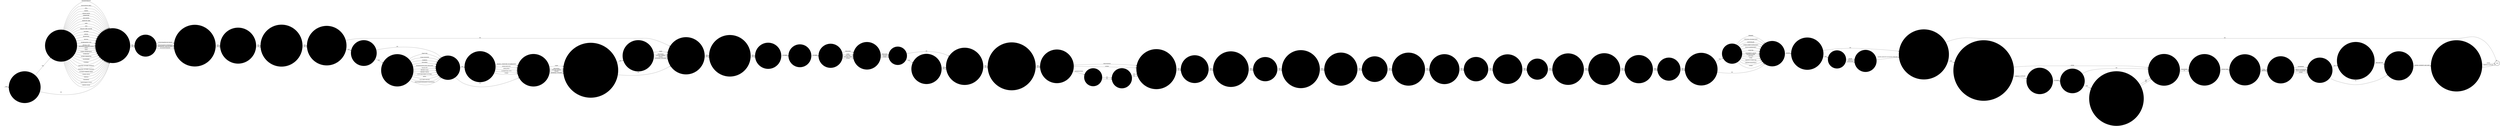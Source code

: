 digraph OLD_HOSTAGE {  rankdir=LR;
  node [shape = circle];
  START_NODE [label="", shape=none];
  START_NODE -> 44318 [label = "start"];
  END_NODE [label="END", shape="doublecircle"];
  44137 [label = "WAS A HOSTAGE NEGOTIATION ADVISER PRESENT", style="filled", color="#DDD"];
  44137 -> 44365 [label = "YES", style="filled", color="#DDD"];
  44137 -> 44365 [label = "NO", style="filled", color="#DDD"];
  44210 [label = "WERE IMB MEMBERS PRESENT", style="filled", color="#DDD"];
  44210 -> 44452 [label = "YES", style="filled", color="#DDD"];
  44210 -> 44452 [label = "NO", style="filled", color="#DDD"];
  44213 [label = "ESTIMATED COST OF DAMAGE", style="filled", color="#DDD"];
  44213 -> 44293 [label = "ENTER AMOUNT IN POUND STERLING", style="filled", color="#DDD"];
  44218 [label = "DID INJURIES RESULT IN DETENTION IN OUTSIDE HOSPITAL AS AN IN-PATIENT", style="filled", color="#DDD"];
  44218 -> 44235 [label = "YES", style="filled", color="#DDD"];
  44218 -> 44347 [label = "NO", style="filled", color="#DDD"];
  44234 [label = "HAS ANY PROSECUTION TAKEN PLACE OR IS ANY PENDING", style="filled", color="#DDD"];
  44234 -> 45093 [label = "YES", style="filled", color="#DDD"];
  44234 -> 45093 [label = "NO", style="filled", color="#DDD"];
  44235 [label = "WHO WAS DETAINED IN OUTSIDE HOSPITAL", style="filled", color="#DDD"];
  44235 -> 44347 [label = "STAFF", style="filled", color="#DDD"];
  44235 -> 44347 [label = "PRISONERS", style="filled", color="#DDD"];
  44235 -> 44347 [label = "CIVILIAN GRADES", style="filled", color="#DDD"];
  44235 -> 44347 [label = "POLICE", style="filled", color="#DDD"];
  44235 -> 44347 [label = "EXTERNAL CIVILIANS", style="filled", color="#DDD"];
  44239 [label = "WHO AUTHORISED THE SHUT DOWN?", style="filled", color="#DDD"];
  44239 -> 45076 [label = "GOVERNOR", style="filled", color="#DDD"];
  44239 -> 45076 [label = "DEPUTY GOVERNOR", style="filled", color="#DDD"];
  44239 -> 45076 [label = "DUTY GOVERNOR", style="filled", color="#DDD"];
  44239 -> 45076 [label = "OTHER", style="filled", color="#DDD"];
  44257 [label = "WERE WATER HOSES USED", style="filled", color="#DDD"];
  44257 -> 44891 [label = "YES", style="filled", color="#DDD"];
  44257 -> 44891 [label = "NO", style="filled", color="#DDD"];
  44265 [label = "WERE THE POLICE PRESENT", style="filled", color="#DDD"];
  44265 -> 44963 [label = "YES", style="filled", color="#DDD"];
  44265 -> 44963 [label = "NO", style="filled", color="#DDD"];
  44275 [label = "INDICATE THE NATURE OF THE SHUT DOWN", style="filled", color="#DDD"];
  44275 -> 44788 [label = "TELEPHONY", style="filled", color="#DDD"];
  44275 -> 44788 [label = "IT", style="filled", color="#DDD"];
  44293 [label = "WAS THE TELEPHONE/IT SYSTEM SHUT DOWN DURING THE INCIDENT?", style="filled", color="#DDD"];
  44293 -> 44805 [label = "YES", style="filled", color="#DDD"];
  44293 -> END_NODE [label = "NO", style="filled", color="#DDD"];
  44311 [label = "WAS DAMAGE CAUSED TO PRISON PROPERTY", style="filled", color="#DDD"];
  44311 -> 44600 [label = "YES", style="filled", color="#DDD"];
  44311 -> 44293 [label = "NO", style="filled", color="#DDD"];
  44318 [label = "IS THE LOCATION OF THE INCIDENT KNOWN", style="filled", color="#DDD"];
  44318 -> 44463 [label = "YES", style="filled", color="#DDD"];
  44318 -> 44690 [label = "NO", style="filled", color="#DDD"];
  44322 [label = "WAS THERE EVIDENCE OF COLLUSION", style="filled", color="#DDD"];
  44322 -> 44137 [label = "YES", style="filled", color="#DDD"];
  44322 -> 44137 [label = "NO", style="filled", color="#DDD"];
  44335 [label = "WERE ANY INJURIES RECEIVED DURING THIS INCIDENT", style="filled", color="#DDD"];
  44335 -> 45101 [label = "YES", style="filled", color="#DDD"];
  44335 -> 44347 [label = "NO", style="filled", color="#DDD"];
  44347 [label = "ARE THERE ANY STAFF NOW OFF DUTY AS A RESULT", style="filled", color="#DDD"];
  44347 -> 44937 [label = "YES", style="filled", color="#DDD"];
  44347 -> 44937 [label = "NO", style="filled", color="#DDD"];
  44356 [label = "HAS THE SERVICE SUPPLIER BEEN NOTIFIED OF A REPLACEMENT KEYWORD?", style="filled", color="#DDD"];
  44356 -> 44275 [label = "YES", style="filled", color="#DDD"];
  44356 -> 44275 [label = "NO", style="filled", color="#DDD"];
  44365 [label = "WAS A CANDR ADVISOR PRESENT", style="filled", color="#DDD"];
  44365 -> 44959 [label = "YES", style="filled", color="#DDD"];
  44365 -> 44959 [label = "NO", style="filled", color="#DDD"];
  44403 [label = "QUOTE THE VANTIVE CASE NUMBER", style="filled", color="#DDD"];
  44403 -> 44831 [label = "NUMBER", style="filled", color="#DDD"];
  44411 [label = "DID A TACTICAL FIREARMS ADVISER ATTEND", style="filled", color="#DDD"];
  44411 -> 44939 [label = "YES", style="filled", color="#DDD"];
  44411 -> 44939 [label = "NO", style="filled", color="#DDD"];
  44431 [label = "WAS PHYSICAL VIOLENCE USED TOWARDS HOSTAGE", style="filled", color="#DDD"];
  44431 -> 44777 [label = "YES", style="filled", color="#DDD"];
  44431 -> 44777 [label = "NO", style="filled", color="#DDD"];
  44452 [label = "WERE WEAPONS USED BY THE PERPETRATOR", style="filled", color="#DDD"];
  44452 -> 44474 [label = "YES", style="filled", color="#DDD"];
  44452 -> 45162 [label = "NO", style="filled", color="#DDD"];
  44463 [label = "WHAT WAS THE LOCATION OF THE INCIDENT", style="filled", color="#DDD"];
  44463 -> 44690 [label = "ADMINISTRATION", style="filled", color="#DDD"];
  44463 -> 44690 [label = "ASSOCIATION AREA", style="filled", color="#DDD"];
  44463 -> 44690 [label = "CELL", style="filled", color="#DDD"];
  44463 -> 44690 [label = "CHAPEL", style="filled", color="#DDD"];
  44463 -> 44690 [label = "DINING ROOM", style="filled", color="#DDD"];
  44463 -> 44690 [label = "DORMITORY", style="filled", color="#DDD"];
  44463 -> 44690 [label = "EDUCATION", style="filled", color="#DDD"];
  44463 -> 44690 [label = "EXERCISE YARD", style="filled", color="#DDD"];
  44463 -> 44690 [label = "GATE", style="filled", color="#DDD"];
  44463 -> 44690 [label = "GYM", style="filled", color="#DDD"];
  44463 -> 44690 [label = "HEALTH CARE CENTRE", style="filled", color="#DDD"];
  44463 -> 44690 [label = "KITCHEN", style="filled", color="#DDD"];
  44463 -> 44690 [label = "OFFICE", style="filled", color="#DDD"];
  44463 -> 44690 [label = "RECEPTION", style="filled", color="#DDD"];
  44463 -> 44690 [label = "RECESS", style="filled", color="#DDD"];
  44463 -> 44690 [label = "SEGREGATION UNIT", style="filled", color="#DDD"];
  44463 -> 44690 [label = "SPECIAL UNIT", style="filled", color="#DDD"];
  44463 -> 44690 [label = "SHOWERS/CHANGING ROOM", style="filled", color="#DDD"];
  44463 -> 44690 [label = "VISITS", style="filled", color="#DDD"];
  44463 -> 44690 [label = "WING", style="filled", color="#DDD"];
  44463 -> 44690 [label = "WORKS DEPARTMENT", style="filled", color="#DDD"];
  44463 -> 44690 [label = "WORKSHOP", style="filled", color="#DDD"];
  44463 -> 44690 [label = "WITHIN PERIMETER", style="filled", color="#DDD"];
  44463 -> 44690 [label = "ELSEWHERE", style="filled", color="#DDD"];
  44463 -> 44690 [label = "FUNERAL", style="filled", color="#DDD"];
  44463 -> 44690 [label = "HOSPITAL OUTSIDE (PATIENT)", style="filled", color="#DDD"];
  44463 -> 44690 [label = "HOSPITAL OUTSIDE (VISITING)", style="filled", color="#DDD"];
  44463 -> 44690 [label = "OUTSIDE WORKING PARTY", style="filled", color="#DDD"];
  44463 -> 44690 [label = "SPORTS FIELD", style="filled", color="#DDD"];
  44463 -> 44690 [label = "VEHICLE", style="filled", color="#DDD"];
  44463 -> 44690 [label = "WEDDINGS", style="filled", color="#DDD"];
  44463 -> 44690 [label = "MAGISTRATES COURT", style="filled", color="#DDD"];
  44463 -> 44690 [label = "CROWN COURT"];
  44474 [label = "DESCRIBE WEAPONS USED", style="filled", color="#DDD"];
  44474 -> 45162 [label = "FIREARM", style="filled", color="#DDD"];
  44474 -> 45162 [label = "CHEMICAL INCAPACITANT", style="filled", color="#DDD"];
  44474 -> 45162 [label = "KNIFE/BLADE", style="filled", color="#DDD"];
  44474 -> 45162 [label = "OTHER SHARP INSTRUMENT", style="filled", color="#DDD"];
  44474 -> 45162 [label = "BLUNT INSTRUMENT", style="filled", color="#DDD"];
  44474 -> 45162 [label = "LIGATURE", style="filled", color="#DDD"];
  44474 -> 45162 [label = "DANGEROUS LIQUID", style="filled", color="#DDD"];
  44474 -> 45162 [label = "EXCRETA/URINE", style="filled", color="#DDD"];
  44474 -> 45162 [label = "SPITTING", style="filled", color="#DDD"];
  44474 -> 45162 [label = "FOOD", style="filled", color="#DDD"];
  44474 -> 45162 [label = "THROWN FURNITURE", style="filled", color="#DDD"];
  44474 -> 45162 [label = "THROWN EQUIPMENT", style="filled", color="#DDD"];
  44474 -> 45162 [label = "OTHER", style="filled", color="#DDD"];
  44488 [label = "WAS THE SYSTEM RE-ACTIVATED LOCALLY OR BY THE SERVICE SUPPLIER", style="filled", color="#DDD"];
  44488 -> END_NODE [label = "LOCAL", style="filled", color="#DDD"];
  44488 -> END_NODE [label = "SERVICE SUPPLIER", style="filled", color="#DDD"];
  44497 [label = "WAS A BARRICADE USED", style="filled", color="#DDD"];
  44497 -> 44614 [label = "YES", style="filled", color="#DDD"];
  44497 -> 44431 [label = "NO", style="filled", color="#DDD"];
  44555 [label = "WAS THE AMBULANCE SERVICE PRESENT", style="filled", color="#DDD"];
  44555 -> 45078 [label = "YES", style="filled", color="#DDD"];
  44555 -> 45078 [label = "NO", style="filled", color="#DDD"];
  44564 [label = "ENTER NUMBER OF PERPETRATORS", style="filled", color="#DDD"];
  44564 -> 45004 [label = "NUMBER", style="filled", color="#DDD"];
  44569 [label = "HAS THE PRISON SERVICE PRESS OFFICE BEEN INFORMED", style="filled", color="#DDD"];
  44569 -> 44335 [label = "YES", style="filled", color="#DDD"];
  44569 -> 44335 [label = "NO", style="filled", color="#DDD"];
  44585 [label = "DESCRIBE HOW THE INCIDENT WAS RESOLVED", style="filled", color="#DDD"];
  44585 -> 44814 [label = "INTERVENTION", style="filled", color="#DDD"];
  44585 -> 44891 [label = "NEGOTIATION", style="filled", color="#DDD"];
  44585 -> 44891 [label = "OTHER", style="filled", color="#DDD"];
  44600 [label = "DESCRIBE THE DAMAGE", style="filled", color="#DDD"];
  44600 -> 44213 [label = "MINOR", style="filled", color="#DDD"];
  44600 -> 44213 [label = "SERIOUS", style="filled", color="#DDD"];
  44600 -> 44213 [label = "EXTENSIVE", style="filled", color="#DDD"];
  44608 [label = "WHICH MINOR INJURIES WERE SUSTAINED", style="filled", color="#DDD"];
  44608 -> 45059 [label = "GRAZES, SCRATCHES OR ABRASIONS", style="filled", color="#DDD"];
  44608 -> 45059 [label = "MINOR BRUISES", style="filled", color="#DDD"];
  44608 -> 45059 [label = "SWELLINGS", style="filled", color="#DDD"];
  44608 -> 45059 [label = "SUPERFICIAL CUTS", style="filled", color="#DDD"];
  44608 -> 45059 [label = "OTHER", style="filled", color="#DDD"];
  44611 [label = "DESCRIBE WHAT WAS COMPROMISED AND BY WHOM", style="filled", color="#DDD"];
  44611 -> 44817 [label = "DESCRIPTION", style="filled", color="#DDD"];
  44613 [label = "WAS A MINOR INJURY SUSTAINED", style="filled", color="#DDD"];
  44613 -> 44608 [label = "YES", style="filled", color="#DDD"];
  44613 -> 45059 [label = "NO", style="filled", color="#DDD"];
  44614 [label = "WAS A HOSTAGE PART OF THE BARRICADE", style="filled", color="#DDD"];
  44614 -> 44431 [label = "YES", style="filled", color="#DDD"];
  44614 -> 44431 [label = "NO", style="filled", color="#DDD"];
  44690 [label = "WERE THE POLICE INFORMED OF THE INCIDENT", style="filled", color="#DDD"];
  44690 -> 45135 [label = "YES", style="filled", color="#DDD"];
  44690 -> 45135 [label = "NO", style="filled", color="#DDD"];
  44693 [label = "WHICH SERIOUS INJURIES WERE SUSTAINED", style="filled", color="#DDD"];
  44693 -> 44613 [label = "FRACTURE", style="filled", color="#DDD"];
  44693 -> 44613 [label = "SCALD OR BURN", style="filled", color="#DDD"];
  44693 -> 44613 [label = "STABBING", style="filled", color="#DDD"];
  44693 -> 44613 [label = "CRUSHING", style="filled", color="#DDD"];
  44693 -> 44613 [label = "EXTENSIVE/MULTIPLE BRUISING", style="filled", color="#DDD"];
  44693 -> 44613 [label = "BLACK EYE", style="filled", color="#DDD"];
  44693 -> 44613 [label = "BROKEN NOSE", style="filled", color="#DDD"];
  44693 -> 44613 [label = "BROKEN TEETH", style="filled", color="#DDD"];
  44693 -> 44613 [label = "CUTS REQUIRING SUTURES", style="filled", color="#DDD"];
  44693 -> 44613 [label = "BITES", style="filled", color="#DDD"];
  44693 -> 44613 [label = "GUN SHOT WOUND", style="filled", color="#DDD"];
  44693 -> 44613 [label = "TEMPORARY/PERMANENT BLINDNESS", style="filled", color="#DDD"];
  44711 [label = "WERE HEALTH CARE CENTRE STAFF PRESENT", style="filled", color="#DDD"];
  44711 -> 44555 [label = "YES", style="filled", color="#DDD"];
  44711 -> 44555 [label = "NO", style="filled", color="#DDD"];
  44777 [label = "WAS THE HOSTAGE PHYSICALLY RESTRAINED BY THE PERPETRATOR", style="filled", color="#DDD"];
  44777 -> 44585 [label = "YES", style="filled", color="#DDD"];
  44777 -> 44585 [label = "NO", style="filled", color="#DDD"];
  44788 [label = "WHAT TIME WAS THE SYSTEM SHUT DOWN?", style="filled", color="#DDD"];
  44788 -> 45012 [label = "ENTER TIME", style="filled", color="#DDD"];
  44805 [label = "WAS THE TELEPHONE/IT SYSTEM SHUT DOWN LOCALLY OR BY THE SERVICE SUPPLIER", style="filled", color="#DDD"];
  44805 -> 44275 [label = "LOCAL", style="filled", color="#DDD"];
  44805 -> 44403 [label = "SERVICE SUPPLIER", style="filled", color="#DDD"];
  44814 [label = "WAS A DOOR JACK USED", style="filled", color="#DDD"];
  44814 -> 44257 [label = "YES", style="filled", color="#DDD"];
  44814 -> 44257 [label = "NO", style="filled", color="#DDD"];
  44817 [label = "WHEN WAS THE SYSTEM RE-ACTIVATED?", style="filled", color="#DDD"];
  44817 -> 44488 [label = "ENTER COMMENT AND DATE", style="filled", color="#DDD"];
  44823 [label = "DESCRIBE STATUS OF PERPETRATORS", style="filled", color="#DDD"];
  44823 -> 44497 [label = "PRISONER", style="filled", color="#DDD"];
  44823 -> 44497 [label = "VISITOR", style="filled", color="#DDD"];
  44823 -> 44497 [label = "OTHER", style="filled", color="#DDD"];
  44831 [label = "WAS THE KEYWORD REQUESTED?", style="filled", color="#DDD"];
  44831 -> 44356 [label = "YES", style="filled", color="#DDD"];
  44831 -> 44275 [label = "NO", style="filled", color="#DDD"];
  44891 [label = "WAS THERE EVIDENCE OF THE STOCKHOLM SYNDROME", style="filled", color="#DDD"];
  44891 -> 44322 [label = "YES", style="filled", color="#DDD"];
  44891 -> 44322 [label = "NO", style="filled", color="#DDD"];
  44937 [label = "ARE ANY STAFF ON SICK LEAVE AS A RESULT OF INCIDENT", style="filled", color="#DDD"];
  44937 -> 44564 [label = "YES", style="filled", color="#DDD"];
  44937 -> 44564 [label = "NO", style="filled", color="#DDD"];
  44939 [label = "WERE FIREARMS OFFICERS DEPLOYED", style="filled", color="#DDD"];
  44939 -> 44210 [label = "YES", style="filled", color="#DDD"];
  44939 -> 44210 [label = "NO", style="filled", color="#DDD"];
  44959 [label = "WAS THE EMERGENCY RESPONSE VEHICLE PRESENT", style="filled", color="#DDD"];
  44959 -> 45079 [label = "YES", style="filled", color="#DDD"];
  44959 -> 45079 [label = "NO", style="filled", color="#DDD"];
  44963 [label = "WAS A TECHNICAL SUPPORT UNIT PRESENT", style="filled", color="#DDD"];
  44963 -> 44411 [label = "YES", style="filled", color="#DDD"];
  44963 -> 44411 [label = "NO", style="filled", color="#DDD"];
  45004 [label = "ENTER NUMBER OF HOSTAGES", style="filled", color="#DDD"];
  45004 -> 45143 [label = "NUMBER", style="filled", color="#DDD"];
  45012 [label = "WAS THIS A FULL OR PARTIAL SHUT DOWN?", style="filled", color="#DDD"];
  45012 -> 44239 [label = "FULL", style="filled", color="#DDD"];
  45012 -> 44239 [label = "PARTIAL", style="filled", color="#DDD"];
  45059 [label = "ENTER DESCRIPTION OF PERSON(S) INJURED", style="filled", color="#DDD"];
  45059 -> 44218 [label = "STAFF", style="filled", color="#DDD"];
  45059 -> 44218 [label = "PRISONERS", style="filled", color="#DDD"];
  45059 -> 44218 [label = "CIVILIAN GRADES", style="filled", color="#DDD"];
  45059 -> 44218 [label = "POLICE", style="filled", color="#DDD"];
  45059 -> 44218 [label = "EXTERNAL CIVILIANS", style="filled", color="#DDD"];
  45076 [label = "WAS THE SYSTEM COMPROMISED?", style="filled", color="#DDD"];
  45076 -> 44611 [label = "YES", style="filled", color="#DDD"];
  45076 -> 44817 [label = "NO", style="filled", color="#DDD"];
  45078 [label = "WAS THE FIRE SERVICE PRESENT", style="filled", color="#DDD"];
  45078 -> 45148 [label = "YES", style="filled", color="#DDD"];
  45078 -> 45148 [label = "NO", style="filled", color="#DDD"];
  45079 [label = "WAS AN INCIDENT LIAISON OFFICER PRESENT", style="filled", color="#DDD"];
  45079 -> 45087 [label = "YES", style="filled", color="#DDD"];
  45079 -> 45087 [label = "NO", style="filled", color="#DDD"];
  45087 [label = "WAS A MEDICAL OFFICER PRESENT", style="filled", color="#DDD"];
  45087 -> 44711 [label = "YES", style="filled", color="#DDD"];
  45087 -> 44711 [label = "NO", style="filled", color="#DDD"];
  45093 [label = "IS THERE ANY MEDIA INTEREST IN THIS INCIDENT", style="filled", color="#DDD"];
  45093 -> 44569 [label = "YES", style="filled", color="#DDD"];
  45093 -> 44569 [label = "NO", style="filled", color="#DDD"];
  45101 [label = "WAS A SERIOUS INJURY SUSTAINED", style="filled", color="#DDD"];
  45101 -> 44693 [label = "YES", style="filled", color="#DDD"];
  45101 -> 44613 [label = "NO", style="filled", color="#DDD"];
  45135 [label = "THE INCIDENT IS SUBJECT TO", style="filled", color="#DDD"];
  45135 -> 44234 [label = "INVESTIGATION BY POLICE", style="filled", color="#DDD"];
  45135 -> 44234 [label = "INVESTIGATION INTERNALLY", style="filled", color="#DDD"];
  45135 -> 44234 [label = "GOVERNOR'S ADJUDICATION", style="filled", color="#DDD"];
  45135 -> 44234 [label = "NO INVESTIGATION", style="filled", color="#DDD"];
  45143 [label = "DESCRIBE STATUS OF HOSTAGES", style="filled", color="#DDD"];
  45143 -> 44823 [label = "PRISONER", style="filled", color="#DDD"];
  45143 -> 44823 [label = "STAFF", style="filled", color="#DDD"];
  45143 -> 44823 [label = "OFFICER", style="filled", color="#DDD"];
  45143 -> 44823 [label = "CIVILIAN STAFF", style="filled", color="#DDD"];
  45143 -> 44823 [label = "OTHER", style="filled", color="#DDD"];
  45148 [label = "WERE WORKS SERVICES STAFF PRESENT", style="filled", color="#DDD"];
  45148 -> 44265 [label = "YES", style="filled", color="#DDD"];
  45148 -> 44265 [label = "NO", style="filled", color="#DDD"];
  45162 [label = "DURATION OF INCIDENT IN HOURS", style="filled", color="#DDD"];
  45162 -> 44311 [label = "HOURS", style="filled", color="#DDD"];
}
